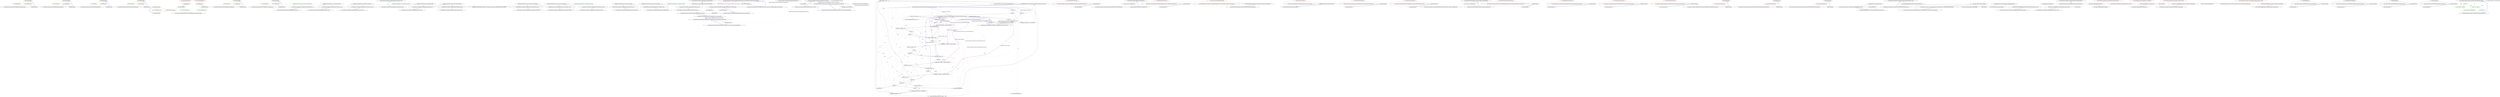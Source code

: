 digraph  {
n0 [cluster="lambda expression", label="Entry lambda expression", span="16-16"];
n1 [cluster="lambda expression", color=red, community=0, label="0: new RomanianFormatter()", span="16-16"];
n2 [cluster="lambda expression", label="Exit lambda expression", span="16-16"];
n3 [cluster="Humanizer.Localisation.Formatters.RomanianFormatter.RomanianFormatter()", label="Entry Humanizer.Localisation.Formatters.RomanianFormatter.RomanianFormatter()", span="2-2"];
n4 [cluster="lambda expression", label="Entry lambda expression", span="17-17"];
n5 [cluster="lambda expression", color=red, community=0, label="0: new RussianFormatter()", span="17-17"];
n6 [cluster="lambda expression", label="Exit lambda expression", span="17-17"];
n7 [cluster="Humanizer.Localisation.Formatters.RussianFormatter.RussianFormatter()", label="Entry Humanizer.Localisation.Formatters.RussianFormatter.RussianFormatter()", span="4-4"];
n8 [cluster="lambda expression", label="Entry lambda expression", span="18-18"];
n9 [cluster="lambda expression", color=red, community=0, label="1: new ArabicFormatter()", span="18-18"];
n10 [cluster="lambda expression", label="Exit lambda expression", span="18-18"];
n11 [cluster="Humanizer.Localisation.Formatters.ArabicFormatter.ArabicFormatter()", label="Entry Humanizer.Localisation.Formatters.ArabicFormatter.ArabicFormatter()", span="2-2"];
n12 [cluster="lambda expression", label="Entry lambda expression", span="19-19"];
n13 [cluster="lambda expression", color=red, community=0, label="1: new HebrewFormatter()", span="19-19"];
n14 [cluster="lambda expression", label="Exit lambda expression", span="19-19"];
n15 [cluster="Humanizer.Localisation.Formatters.HebrewFormatter.HebrewFormatter()", label="Entry Humanizer.Localisation.Formatters.HebrewFormatter.HebrewFormatter()", span="2-2"];
n16 [cluster="lambda expression", label="Entry lambda expression", span="20-20"];
n17 [cluster="lambda expression", color=red, community=0, label="0: new CzechSlovakPolishFormatter()", span="20-20"];
n18 [cluster="lambda expression", label="Exit lambda expression", span="20-20"];
n19 [cluster="Humanizer.Localisation.Formatters.CzechSlovakPolishFormatter.CzechSlovakPolishFormatter()", label="Entry Humanizer.Localisation.Formatters.CzechSlovakPolishFormatter.CzechSlovakPolishFormatter()", span="2-2"];
n20 [cluster="lambda expression", label="Entry lambda expression", span="21-21"];
n21 [cluster="lambda expression", color=red, community=1, label="1: new CzechSlovakPolishFormatter()", span="21-21"];
n22 [cluster="lambda expression", label="Exit lambda expression", span="21-21"];
n23 [cluster="lambda expression", label="Entry lambda expression", span="22-22"];
n24 [cluster="lambda expression", color=red, community=1, label="0: new CzechSlovakPolishFormatter()", span="22-22"];
n25 [cluster="lambda expression", label="Exit lambda expression", span="22-22"];
n26 [cluster="lambda expression", label="Entry lambda expression", span="23-23"];
n27 [cluster="lambda expression", color=red, community=0, label="1: new SerbianFormatter()", span="23-23"];
n28 [cluster="lambda expression", label="Exit lambda expression", span="23-23"];
n29 [cluster="Humanizer.Localisation.Formatters.SerbianFormatter.SerbianFormatter()", label="Entry Humanizer.Localisation.Formatters.SerbianFormatter.SerbianFormatter()", span="2-2"];
n30 [cluster="lambda expression", label="Entry lambda expression", span="24-24"];
n31 [cluster="lambda expression", color=red, community=0, label="1: new SlovenianFormatter()", span="24-24"];
n32 [cluster="lambda expression", label="Exit lambda expression", span="24-24"];
n33 [cluster="Humanizer.Localisation.Formatters.SlovenianFormatter.SlovenianFormatter()", label="Entry Humanizer.Localisation.Formatters.SlovenianFormatter.SlovenianFormatter()", span="1-1"];
d1 [cluster="lambda expression", color=green, community=0, label="0: new RomanianFormatter()", span="16-16"];
d5 [cluster="lambda expression", color=green, community=0, label="0: new RussianFormatter()", span="17-17"];
d9 [cluster="lambda expression", color=green, community=0, label="1: new ArabicFormatter()", span="18-18"];
d13 [cluster="lambda expression", color=green, community=0, label="1: new HebrewFormatter()", span="19-19"];
d17 [cluster="lambda expression", color=green, community=0, label="0: new CzechSlovakPolishFormatter()", span="20-20"];
d21 [cluster="lambda expression", color=green, community=0, label="1: new CzechSlovakPolishFormatter()", span="21-21"];
d24 [cluster="lambda expression", color=green, community=0, label="0: new CzechSlovakPolishFormatter()", span="22-22"];
d27 [cluster="lambda expression", color=green, community=0, label="1: new SerbianFormatter()", span="23-23"];
d31 [cluster="lambda expression", color=green, community=0, label="1: new SlovenianFormatter()", span="24-24"];
m0_6 [cluster="Humanizer.Tests.Localisation.sl.DateHumanizeTests.YearsFromNow(int, string)", file="DateHumanizeTests.cs", label="Entry Humanizer.Tests.Localisation.sl.DateHumanizeTests.YearsFromNow(int, string)", span="26-26"];
m0_7 [cluster="Humanizer.Tests.Localisation.sl.DateHumanizeTests.YearsFromNow(int, string)", color=green, community=0, file="DateHumanizeTests.cs", label="1: DateHumanize.Verify(expected, years, TimeUnit.Year, Tense.Future)", span="29-29"];
m0_8 [cluster="Humanizer.Tests.Localisation.sl.DateHumanizeTests.YearsFromNow(int, string)", file="DateHumanizeTests.cs", label="Exit Humanizer.Tests.Localisation.sl.DateHumanizeTests.YearsFromNow(int, string)", span="26-26"];
m0_5 [cluster="Humanizer.Tests.DateHumanize.Verify(string, int, Humanizer.Localisation.TimeUnit, Humanizer.Localisation.Tense, double?)", file="DateHumanizeTests.cs", label="Entry Humanizer.Tests.DateHumanize.Verify(string, int, Humanizer.Localisation.TimeUnit, Humanizer.Localisation.Tense, double?)", span="29-29"];
m0_9 [cluster="Humanizer.Tests.Localisation.sl.DateHumanizeTests.MonthsAgo(int, string)", file="DateHumanizeTests.cs", label="Entry Humanizer.Tests.Localisation.sl.DateHumanizeTests.MonthsAgo(int, string)", span="37-37"];
m0_10 [cluster="Humanizer.Tests.Localisation.sl.DateHumanizeTests.MonthsAgo(int, string)", color=green, community=0, file="DateHumanizeTests.cs", label="0: DateHumanize.Verify(expected, months, TimeUnit.Month, Tense.Past)", span="41-41"];
m0_11 [cluster="Humanizer.Tests.Localisation.sl.DateHumanizeTests.MonthsAgo(int, string)", file="DateHumanizeTests.cs", label="Exit Humanizer.Tests.Localisation.sl.DateHumanizeTests.MonthsAgo(int, string)", span="37-37"];
m0_21 [cluster="Humanizer.Tests.Localisation.sl.DateHumanizeTests.HoursAgo(int, string)", file="DateHumanizeTests.cs", label="Entry Humanizer.Tests.Localisation.sl.DateHumanizeTests.HoursAgo(int, string)", span="81-81"];
m0_22 [cluster="Humanizer.Tests.Localisation.sl.DateHumanizeTests.HoursAgo(int, string)", file="DateHumanizeTests.cs", label="DateHumanize.Verify(expected, hours, TimeUnit.Hour, Tense.Past)", span="83-83"];
m0_23 [cluster="Humanizer.Tests.Localisation.sl.DateHumanizeTests.HoursAgo(int, string)", file="DateHumanizeTests.cs", label="Exit Humanizer.Tests.Localisation.sl.DateHumanizeTests.HoursAgo(int, string)", span="81-81"];
m0_24 [cluster="Humanizer.Tests.Localisation.sl.DateHumanizeTests.HoursFromNow(int, string)", file="DateHumanizeTests.cs", label="Entry Humanizer.Tests.Localisation.sl.DateHumanizeTests.HoursFromNow(int, string)", span="92-92"];
m0_25 [cluster="Humanizer.Tests.Localisation.sl.DateHumanizeTests.HoursFromNow(int, string)", file="DateHumanizeTests.cs", label="DateHumanize.Verify(expected, hours, TimeUnit.Hour, Tense.Future)", span="94-94"];
m0_26 [cluster="Humanizer.Tests.Localisation.sl.DateHumanizeTests.HoursFromNow(int, string)", file="DateHumanizeTests.cs", label="Exit Humanizer.Tests.Localisation.sl.DateHumanizeTests.HoursFromNow(int, string)", span="92-92"];
m0_15 [cluster="Humanizer.Tests.Localisation.sl.DateHumanizeTests.DaysAgo(int, string)", file="DateHumanizeTests.cs", label="Entry Humanizer.Tests.Localisation.sl.DateHumanizeTests.DaysAgo(int, string)", span="58-58"];
m0_16 [cluster="Humanizer.Tests.Localisation.sl.DateHumanizeTests.DaysAgo(int, string)", file="DateHumanizeTests.cs", label="DateHumanize.Verify(expected, days, TimeUnit.Day, Tense.Past)", span="60-60"];
m0_17 [cluster="Humanizer.Tests.Localisation.sl.DateHumanizeTests.DaysAgo(int, string)", file="DateHumanizeTests.cs", label="Exit Humanizer.Tests.Localisation.sl.DateHumanizeTests.DaysAgo(int, string)", span="58-58"];
m0_27 [cluster="Humanizer.Tests.Localisation.sl.DateHumanizeTests.MinutesAgo(int, string)", file="DateHumanizeTests.cs", label="Entry Humanizer.Tests.Localisation.sl.DateHumanizeTests.MinutesAgo(int, string)", span="104-104"];
m0_28 [cluster="Humanizer.Tests.Localisation.sl.DateHumanizeTests.MinutesAgo(int, string)", file="DateHumanizeTests.cs", label="DateHumanize.Verify(expected, minutes, TimeUnit.Minute, Tense.Past)", span="106-106"];
m0_29 [cluster="Humanizer.Tests.Localisation.sl.DateHumanizeTests.MinutesAgo(int, string)", file="DateHumanizeTests.cs", label="Exit Humanizer.Tests.Localisation.sl.DateHumanizeTests.MinutesAgo(int, string)", span="104-104"];
m0_36 [cluster="Humanizer.Tests.Localisation.sl.DateHumanizeTests.SecondsFromNow(int, string)", file="DateHumanizeTests.cs", label="Entry Humanizer.Tests.Localisation.sl.DateHumanizeTests.SecondsFromNow(int, string)", span="139-139"];
m0_37 [cluster="Humanizer.Tests.Localisation.sl.DateHumanizeTests.SecondsFromNow(int, string)", file="DateHumanizeTests.cs", label="DateHumanize.Verify(expected, seconds, TimeUnit.Second, Tense.Future)", span="141-141"];
m0_38 [cluster="Humanizer.Tests.Localisation.sl.DateHumanizeTests.SecondsFromNow(int, string)", file="DateHumanizeTests.cs", label="Exit Humanizer.Tests.Localisation.sl.DateHumanizeTests.SecondsFromNow(int, string)", span="139-139"];
m0_30 [cluster="Humanizer.Tests.Localisation.sl.DateHumanizeTests.MinutesFromNow(int, string)", file="DateHumanizeTests.cs", label="Entry Humanizer.Tests.Localisation.sl.DateHumanizeTests.MinutesFromNow(int, string)", span="115-115"];
m0_31 [cluster="Humanizer.Tests.Localisation.sl.DateHumanizeTests.MinutesFromNow(int, string)", file="DateHumanizeTests.cs", label="DateHumanize.Verify(expected, minutes, TimeUnit.Minute, Tense.Future)", span="117-117"];
m0_32 [cluster="Humanizer.Tests.Localisation.sl.DateHumanizeTests.MinutesFromNow(int, string)", file="DateHumanizeTests.cs", label="Exit Humanizer.Tests.Localisation.sl.DateHumanizeTests.MinutesFromNow(int, string)", span="115-115"];
m0_0 [cluster="Humanizer.Tests.Localisation.sl.DateHumanizeTests.DateHumanizeTests()", file="DateHumanizeTests.cs", label="Entry Humanizer.Tests.Localisation.sl.DateHumanizeTests.DateHumanizeTests()", span="7-7"];
m0_1 [cluster="Humanizer.Tests.Localisation.sl.DateHumanizeTests.DateHumanizeTests()", file="DateHumanizeTests.cs", label="Exit Humanizer.Tests.Localisation.sl.DateHumanizeTests.DateHumanizeTests()", span="7-7"];
m0_12 [cluster="Humanizer.Tests.Localisation.sl.DateHumanizeTests.MonthsFromNow(int, string)", file="DateHumanizeTests.cs", label="Entry Humanizer.Tests.Localisation.sl.DateHumanizeTests.MonthsFromNow(int, string)", span="47-47"];
m0_13 [cluster="Humanizer.Tests.Localisation.sl.DateHumanizeTests.MonthsFromNow(int, string)", color=green, community=0, file="DateHumanizeTests.cs", label="1: DateHumanize.Verify(expected, months, TimeUnit.Month, Tense.Future)", span="52-52"];
m0_14 [cluster="Humanizer.Tests.Localisation.sl.DateHumanizeTests.MonthsFromNow(int, string)", file="DateHumanizeTests.cs", label="Exit Humanizer.Tests.Localisation.sl.DateHumanizeTests.MonthsFromNow(int, string)", span="47-47"];
m0_18 [cluster="Humanizer.Tests.Localisation.sl.DateHumanizeTests.DaysFromNow(int, string)", file="DateHumanizeTests.cs", label="Entry Humanizer.Tests.Localisation.sl.DateHumanizeTests.DaysFromNow(int, string)", span="69-69"];
m0_19 [cluster="Humanizer.Tests.Localisation.sl.DateHumanizeTests.DaysFromNow(int, string)", file="DateHumanizeTests.cs", label="DateHumanize.Verify(expected, days, TimeUnit.Day, Tense.Future)", span="71-71"];
m0_20 [cluster="Humanizer.Tests.Localisation.sl.DateHumanizeTests.DaysFromNow(int, string)", file="DateHumanizeTests.cs", label="Exit Humanizer.Tests.Localisation.sl.DateHumanizeTests.DaysFromNow(int, string)", span="69-69"];
m0_33 [cluster="Humanizer.Tests.Localisation.sl.DateHumanizeTests.SecondsAgo(int, string)", file="DateHumanizeTests.cs", label="Entry Humanizer.Tests.Localisation.sl.DateHumanizeTests.SecondsAgo(int, string)", span="127-127"];
m0_34 [cluster="Humanizer.Tests.Localisation.sl.DateHumanizeTests.SecondsAgo(int, string)", file="DateHumanizeTests.cs", label="DateHumanize.Verify(expected, seconds, TimeUnit.Second, Tense.Past)", span="129-129"];
m0_35 [cluster="Humanizer.Tests.Localisation.sl.DateHumanizeTests.SecondsAgo(int, string)", file="DateHumanizeTests.cs", label="Exit Humanizer.Tests.Localisation.sl.DateHumanizeTests.SecondsAgo(int, string)", span="127-127"];
m0_2 [cluster="Humanizer.Tests.Localisation.sl.DateHumanizeTests.YearsAgo(int, string)", file="DateHumanizeTests.cs", label="Entry Humanizer.Tests.Localisation.sl.DateHumanizeTests.YearsAgo(int, string)", span="16-16"];
m0_3 [cluster="Humanizer.Tests.Localisation.sl.DateHumanizeTests.YearsAgo(int, string)", color=green, community=0, file="DateHumanizeTests.cs", label="0: DateHumanize.Verify(expected, years, TimeUnit.Year, Tense.Past)", span="18-18"];
m0_4 [cluster="Humanizer.Tests.Localisation.sl.DateHumanizeTests.YearsAgo(int, string)", file="DateHumanizeTests.cs", label="Exit Humanizer.Tests.Localisation.sl.DateHumanizeTests.YearsAgo(int, string)", span="16-16"];
m1_7 [cluster="Humanizer.Localisation.NumberToWords.DefaultNumberToWordsConverter.ConvertToOrdinal(int, Humanizer.GrammaticalGender)", file="DefaultNumberToWordsConverter.cs", label="Entry Humanizer.Localisation.NumberToWords.DefaultNumberToWordsConverter.ConvertToOrdinal(int, Humanizer.GrammaticalGender)", span="35-35"];
m1_8 [cluster="Humanizer.Localisation.NumberToWords.DefaultNumberToWordsConverter.ConvertToOrdinal(int, Humanizer.GrammaticalGender)", file="DefaultNumberToWordsConverter.cs", label="return ConvertToOrdinal(number);", span="37-37"];
m1_9 [cluster="Humanizer.Localisation.NumberToWords.DefaultNumberToWordsConverter.ConvertToOrdinal(int, Humanizer.GrammaticalGender)", file="DefaultNumberToWordsConverter.cs", label="Exit Humanizer.Localisation.NumberToWords.DefaultNumberToWordsConverter.ConvertToOrdinal(int, Humanizer.GrammaticalGender)", span="35-35"];
m1_6 [cluster="int.ToString()", file="DefaultNumberToWordsConverter.cs", label="Entry int.ToString()", span="0-0"];
m1_3 [cluster="Humanizer.Localisation.NumberToWords.DefaultNumberToWordsConverter.Convert(int)", file="DefaultNumberToWordsConverter.cs", label="Entry Humanizer.Localisation.NumberToWords.DefaultNumberToWordsConverter.Convert(int)", span="22-22"];
m1_4 [cluster="Humanizer.Localisation.NumberToWords.DefaultNumberToWordsConverter.Convert(int)", file="DefaultNumberToWordsConverter.cs", label="return number.ToString();", span="24-24"];
m1_5 [cluster="Humanizer.Localisation.NumberToWords.DefaultNumberToWordsConverter.Convert(int)", file="DefaultNumberToWordsConverter.cs", label="Exit Humanizer.Localisation.NumberToWords.DefaultNumberToWordsConverter.Convert(int)", span="22-22"];
m1_0 [cluster="Humanizer.Localisation.NumberToWords.DefaultNumberToWordsConverter.Convert(int, Humanizer.GrammaticalGender)", file="DefaultNumberToWordsConverter.cs", label="Entry Humanizer.Localisation.NumberToWords.DefaultNumberToWordsConverter.Convert(int, Humanizer.GrammaticalGender)", span="12-12"];
m1_1 [cluster="Humanizer.Localisation.NumberToWords.DefaultNumberToWordsConverter.Convert(int, Humanizer.GrammaticalGender)", file="DefaultNumberToWordsConverter.cs", label="return Convert(number);", span="14-14"];
m1_2 [cluster="Humanizer.Localisation.NumberToWords.DefaultNumberToWordsConverter.Convert(int, Humanizer.GrammaticalGender)", file="DefaultNumberToWordsConverter.cs", label="Exit Humanizer.Localisation.NumberToWords.DefaultNumberToWordsConverter.Convert(int, Humanizer.GrammaticalGender)", span="12-12"];
m1_10 [cluster="Humanizer.Localisation.NumberToWords.DefaultNumberToWordsConverter.ConvertToOrdinal(int)", file="DefaultNumberToWordsConverter.cs", label="Entry Humanizer.Localisation.NumberToWords.DefaultNumberToWordsConverter.ConvertToOrdinal(int)", span="45-45"];
m1_11 [cluster="Humanizer.Localisation.NumberToWords.DefaultNumberToWordsConverter.ConvertToOrdinal(int)", file="DefaultNumberToWordsConverter.cs", label="return number.ToString();", span="47-47"];
m1_12 [cluster="Humanizer.Localisation.NumberToWords.DefaultNumberToWordsConverter.ConvertToOrdinal(int)", file="DefaultNumberToWordsConverter.cs", label="Exit Humanizer.Localisation.NumberToWords.DefaultNumberToWordsConverter.ConvertToOrdinal(int)", span="45-45"];
m1_13 [file="DefaultNumberToWordsConverter.cs", label="Humanizer.Localisation.NumberToWords.DefaultNumberToWordsConverter", span=""];
m2_3 [cluster="Humanizer.Localisation.Ordinalizers.DefaultOrdinalizer.Convert(int, string)", file="DefaultOrdinalizer.cs", label="Entry Humanizer.Localisation.Ordinalizers.DefaultOrdinalizer.Convert(int, string)", span="9-9"];
m2_4 [cluster="Humanizer.Localisation.Ordinalizers.DefaultOrdinalizer.Convert(int, string)", file="DefaultOrdinalizer.cs", label="return numberString;", span="11-11"];
m2_5 [cluster="Humanizer.Localisation.Ordinalizers.DefaultOrdinalizer.Convert(int, string)", file="DefaultOrdinalizer.cs", label="Exit Humanizer.Localisation.Ordinalizers.DefaultOrdinalizer.Convert(int, string)", span="9-9"];
m2_0 [cluster="Humanizer.Localisation.Ordinalizers.DefaultOrdinalizer.Convert(int, string, Humanizer.GrammaticalGender)", file="DefaultOrdinalizer.cs", label="Entry Humanizer.Localisation.Ordinalizers.DefaultOrdinalizer.Convert(int, string, Humanizer.GrammaticalGender)", span="4-4"];
m2_1 [cluster="Humanizer.Localisation.Ordinalizers.DefaultOrdinalizer.Convert(int, string, Humanizer.GrammaticalGender)", file="DefaultOrdinalizer.cs", label="return Convert(number, numberString);", span="6-6"];
m2_2 [cluster="Humanizer.Localisation.Ordinalizers.DefaultOrdinalizer.Convert(int, string, Humanizer.GrammaticalGender)", file="DefaultOrdinalizer.cs", label="Exit Humanizer.Localisation.Ordinalizers.DefaultOrdinalizer.Convert(int, string, Humanizer.GrammaticalGender)", span="4-4"];
m2_6 [file="DefaultOrdinalizer.cs", label="Humanizer.Localisation.Ordinalizers.DefaultOrdinalizer", span=""];
m4_41 [cluster="string.Join(string, System.Collections.Generic.IEnumerable<string>)", file="GermanNumberToWordsConverter.cs", label="Entry string.Join(string, System.Collections.Generic.IEnumerable<string>)", span="0-0"];
m4_38 [cluster="System.Collections.Generic.List<T>.List()", file="GermanNumberToWordsConverter.cs", label="Entry System.Collections.Generic.List<T>.List()", span="0-0"];
m4_39 [cluster="Humanizer.Localisation.NumberToWords.GermanNumberToWordsConverter.Part(string, string, int)", file="GermanNumberToWordsConverter.cs", label="Entry Humanizer.Localisation.NumberToWords.GermanNumberToWordsConverter.Part(string, string, int)", span="73-73"];
m4_42 [cluster="Humanizer.Localisation.NumberToWords.GermanNumberToWordsConverter.Part(string, string, int)", file="GermanNumberToWordsConverter.cs", label="number == 1", span="75-75"];
m4_43 [cluster="Humanizer.Localisation.NumberToWords.GermanNumberToWordsConverter.Part(string, string, int)", file="GermanNumberToWordsConverter.cs", label="return singular;", span="76-76"];
m4_44 [cluster="Humanizer.Localisation.NumberToWords.GermanNumberToWordsConverter.Part(string, string, int)", file="GermanNumberToWordsConverter.cs", label="return string.Format(pluralFormat, Convert(number));", span="77-77"];
m4_45 [cluster="Humanizer.Localisation.NumberToWords.GermanNumberToWordsConverter.Part(string, string, int)", file="GermanNumberToWordsConverter.cs", label="Exit Humanizer.Localisation.NumberToWords.GermanNumberToWordsConverter.Part(string, string, int)", span="73-73"];
m4_40 [cluster="System.Collections.Generic.List<T>.Add(T)", file="GermanNumberToWordsConverter.cs", label="Entry System.Collections.Generic.List<T>.Add(T)", span="0-0"];
m4_0 [cluster="Humanizer.Localisation.NumberToWords.GermanNumberToWordsConverter.Convert(int)", file="GermanNumberToWordsConverter.cs", label="Entry Humanizer.Localisation.NumberToWords.GermanNumberToWordsConverter.Convert(int)", span="9-9"];
m4_1 [cluster="Humanizer.Localisation.NumberToWords.GermanNumberToWordsConverter.Convert(int)", file="GermanNumberToWordsConverter.cs", label="number == 0", span="11-11"];
m4_3 [cluster="Humanizer.Localisation.NumberToWords.GermanNumberToWordsConverter.Convert(int)", file="GermanNumberToWordsConverter.cs", label="number < 0", span="14-14"];
m4_4 [cluster="Humanizer.Localisation.NumberToWords.GermanNumberToWordsConverter.Convert(int)", file="GermanNumberToWordsConverter.cs", label="return string.Format(''minus {0}'', Convert(-number));", span="15-15"];
m4_6 [cluster="Humanizer.Localisation.NumberToWords.GermanNumberToWordsConverter.Convert(int)", file="GermanNumberToWordsConverter.cs", label="var billions = number / 1000000000", span="19-19"];
m4_9 [cluster="Humanizer.Localisation.NumberToWords.GermanNumberToWordsConverter.Convert(int)", file="GermanNumberToWordsConverter.cs", label="number %= 1000000000", span="23-23"];
m4_12 [cluster="Humanizer.Localisation.NumberToWords.GermanNumberToWordsConverter.Convert(int)", file="GermanNumberToWordsConverter.cs", label="var millions = number / 1000000", span="28-28"];
m4_15 [cluster="Humanizer.Localisation.NumberToWords.GermanNumberToWordsConverter.Convert(int)", file="GermanNumberToWordsConverter.cs", label="number %= 1000000", span="32-32"];
m4_18 [cluster="Humanizer.Localisation.NumberToWords.GermanNumberToWordsConverter.Convert(int)", file="GermanNumberToWordsConverter.cs", label="var thousands = number / 1000", span="37-37"];
m4_21 [cluster="Humanizer.Localisation.NumberToWords.GermanNumberToWordsConverter.Convert(int)", file="GermanNumberToWordsConverter.cs", label="number %= 1000", span="41-41"];
m4_22 [cluster="Humanizer.Localisation.NumberToWords.GermanNumberToWordsConverter.Convert(int)", file="GermanNumberToWordsConverter.cs", label="var hundreds = number / 100", span="44-44"];
m4_25 [cluster="Humanizer.Localisation.NumberToWords.GermanNumberToWordsConverter.Convert(int)", file="GermanNumberToWordsConverter.cs", label="number %= 100", span="48-48"];
m4_26 [cluster="Humanizer.Localisation.NumberToWords.GermanNumberToWordsConverter.Convert(int)", file="GermanNumberToWordsConverter.cs", label="number > 0", span="51-51"];
m4_27 [cluster="Humanizer.Localisation.NumberToWords.GermanNumberToWordsConverter.Convert(int)", file="GermanNumberToWordsConverter.cs", label="number < 20", span="53-53"];
m4_28 [cluster="Humanizer.Localisation.NumberToWords.GermanNumberToWordsConverter.Convert(int)", file="GermanNumberToWordsConverter.cs", label="number > 1", span="55-55"];
m4_29 [cluster="Humanizer.Localisation.NumberToWords.GermanNumberToWordsConverter.Convert(int)", file="GermanNumberToWordsConverter.cs", label="parts.Add(UnitsMap[number])", span="56-56"];
m4_31 [cluster="Humanizer.Localisation.NumberToWords.GermanNumberToWordsConverter.Convert(int)", file="GermanNumberToWordsConverter.cs", label="var units = number % 10", span="62-62"];
m4_34 [cluster="Humanizer.Localisation.NumberToWords.GermanNumberToWordsConverter.Convert(int)", file="GermanNumberToWordsConverter.cs", label="parts.Add(TensMap[number / 10])", span="66-66"];
m4_2 [cluster="Humanizer.Localisation.NumberToWords.GermanNumberToWordsConverter.Convert(int)", file="GermanNumberToWordsConverter.cs", label="return ''null'';", span="12-12"];
m4_5 [cluster="Humanizer.Localisation.NumberToWords.GermanNumberToWordsConverter.Convert(int)", file="GermanNumberToWordsConverter.cs", label="var parts = new List<string>()", span="17-17"];
m4_8 [cluster="Humanizer.Localisation.NumberToWords.GermanNumberToWordsConverter.Convert(int)", file="GermanNumberToWordsConverter.cs", label="parts.Add(Part(''{0} Milliarden'', ''eine Milliarde'', billions))", span="22-22"];
m4_11 [cluster="Humanizer.Localisation.NumberToWords.GermanNumberToWordsConverter.Convert(int)", file="GermanNumberToWordsConverter.cs", label="parts.Add('' '')", span="25-25"];
m4_14 [cluster="Humanizer.Localisation.NumberToWords.GermanNumberToWordsConverter.Convert(int)", file="GermanNumberToWordsConverter.cs", label="parts.Add(Part(''{0} Millionen'', ''eine Million'', millions))", span="31-31"];
m4_17 [cluster="Humanizer.Localisation.NumberToWords.GermanNumberToWordsConverter.Convert(int)", file="GermanNumberToWordsConverter.cs", label="parts.Add('' '')", span="34-34"];
m4_20 [cluster="Humanizer.Localisation.NumberToWords.GermanNumberToWordsConverter.Convert(int)", file="GermanNumberToWordsConverter.cs", label="parts.Add(Part(''{0}tausend'', ''eintausend'', thousands))", span="40-40"];
m4_24 [cluster="Humanizer.Localisation.NumberToWords.GermanNumberToWordsConverter.Convert(int)", file="GermanNumberToWordsConverter.cs", label="parts.Add(Part(''{0}hundert'', ''einhundert'', hundreds))", span="47-47"];
m4_30 [cluster="Humanizer.Localisation.NumberToWords.GermanNumberToWordsConverter.Convert(int)", file="GermanNumberToWordsConverter.cs", label="parts.Add(''eins'')", span="58-58"];
m4_33 [cluster="Humanizer.Localisation.NumberToWords.GermanNumberToWordsConverter.Convert(int)", file="GermanNumberToWordsConverter.cs", label="parts.Add(string.Format(''{0}und'', UnitsMap[units]))", span="64-64"];
m4_35 [cluster="Humanizer.Localisation.NumberToWords.GermanNumberToWordsConverter.Convert(int)", file="GermanNumberToWordsConverter.cs", label="return string.Join('''', parts);", span="70-70"];
m4_7 [cluster="Humanizer.Localisation.NumberToWords.GermanNumberToWordsConverter.Convert(int)", file="GermanNumberToWordsConverter.cs", label="billions > 0", span="20-20"];
m4_10 [cluster="Humanizer.Localisation.NumberToWords.GermanNumberToWordsConverter.Convert(int)", file="GermanNumberToWordsConverter.cs", label="number > 0", span="24-24"];
m4_13 [cluster="Humanizer.Localisation.NumberToWords.GermanNumberToWordsConverter.Convert(int)", file="GermanNumberToWordsConverter.cs", label="millions > 0", span="29-29"];
m4_16 [cluster="Humanizer.Localisation.NumberToWords.GermanNumberToWordsConverter.Convert(int)", file="GermanNumberToWordsConverter.cs", label="number > 0", span="33-33"];
m4_19 [cluster="Humanizer.Localisation.NumberToWords.GermanNumberToWordsConverter.Convert(int)", file="GermanNumberToWordsConverter.cs", label="thousands > 0", span="38-38"];
m4_23 [cluster="Humanizer.Localisation.NumberToWords.GermanNumberToWordsConverter.Convert(int)", file="GermanNumberToWordsConverter.cs", label="hundreds > 0", span="45-45"];
m4_32 [cluster="Humanizer.Localisation.NumberToWords.GermanNumberToWordsConverter.Convert(int)", file="GermanNumberToWordsConverter.cs", label="units > 0", span="63-63"];
m4_36 [cluster="Humanizer.Localisation.NumberToWords.GermanNumberToWordsConverter.Convert(int)", file="GermanNumberToWordsConverter.cs", label="Exit Humanizer.Localisation.NumberToWords.GermanNumberToWordsConverter.Convert(int)", span="9-9"];
m4_37 [cluster="string.Format(string, object)", file="GermanNumberToWordsConverter.cs", label="Entry string.Format(string, object)", span="0-0"];
m4_46 [file="GermanNumberToWordsConverter.cs", label="Humanizer.Localisation.NumberToWords.GermanNumberToWordsConverter", span=""];
m9_7 [cluster="Humanizer.Localisation.NumberToWords.ArabicNumberToWordsConverter.ArabicNumberToWordsConverter()", file="NumberToWordsExtension.cs", label="Entry Humanizer.Localisation.NumberToWords.ArabicNumberToWordsConverter.ArabicNumberToWordsConverter()", span="6-6"];
m9_52 [cluster="Humanizer.NumberToWordsExtension.ToOrdinalWords(int)", file="NumberToWordsExtension.cs", label="Entry Humanizer.NumberToWordsExtension.ToOrdinalWords(int)", span="67-67"];
m9_53 [cluster="Humanizer.NumberToWordsExtension.ToOrdinalWords(int)", color=red, community=0, file="NumberToWordsExtension.cs", label="0: return Converter.ConvertToOrdinal(number);", span="69-69"];
m9_54 [cluster="Humanizer.NumberToWordsExtension.ToOrdinalWords(int)", file="NumberToWordsExtension.cs", label="Exit Humanizer.NumberToWordsExtension.ToOrdinalWords(int)", span="67-67"];
m9_15 [cluster="Humanizer.Localisation.NumberToWords.SpanishNumberToWordsConverter.SpanishNumberToWordsConverter()", file="NumberToWordsExtension.cs", label="Entry Humanizer.Localisation.NumberToWords.SpanishNumberToWordsConverter.SpanishNumberToWordsConverter()", span="5-5"];
m9_59 [cluster="Humanizer.Localisation.NumberToWords.DefaultNumberToWordsConverter.ConvertToOrdinal(int, Humanizer.GrammaticalGender)", file="NumberToWordsExtension.cs", label="Entry Humanizer.Localisation.NumberToWords.DefaultNumberToWordsConverter.ConvertToOrdinal(int, Humanizer.GrammaticalGender)", span="35-35"];
m9_47 [cluster="Humanizer.Localisation.NumberToWords.DefaultNumberToWordsConverter.Convert(int)", file="NumberToWordsExtension.cs", label="Entry Humanizer.Localisation.NumberToWords.DefaultNumberToWordsConverter.Convert(int)", span="22-22"];
m9_19 [cluster="Humanizer.Localisation.NumberToWords.PolishNumberToWordsConverter.PolishNumberToWordsConverter()", file="NumberToWordsExtension.cs", label="Entry Humanizer.Localisation.NumberToWords.PolishNumberToWordsConverter.PolishNumberToWordsConverter()", span="4-4"];
m9_44 [cluster="Humanizer.NumberToWordsExtension.ToWords(int)", file="NumberToWordsExtension.cs", label="Entry Humanizer.NumberToWordsExtension.ToWords(int)", span="33-33"];
m9_45 [cluster="Humanizer.NumberToWordsExtension.ToWords(int)", color=red, community=0, file="NumberToWordsExtension.cs", label="1: return Converter.Convert(number);", span="35-35"];
m9_46 [cluster="Humanizer.NumberToWordsExtension.ToWords(int)", file="NumberToWordsExtension.cs", label="Exit Humanizer.NumberToWordsExtension.ToWords(int)", span="33-33"];
m9_35 [cluster="Humanizer.Localisation.NumberToWords.DutchNumberToWordsConverter.DutchNumberToWordsConverter()", file="NumberToWordsExtension.cs", label="Entry Humanizer.Localisation.NumberToWords.DutchNumberToWordsConverter.DutchNumberToWordsConverter()", span="11-11"];
m9_48 [cluster="Humanizer.NumberToWordsExtension.ToWords(int, Humanizer.GrammaticalGender)", file="NumberToWordsExtension.cs", label="Entry Humanizer.NumberToWordsExtension.ToWords(int, Humanizer.GrammaticalGender)", span="57-57"];
m9_49 [cluster="Humanizer.NumberToWordsExtension.ToWords(int, Humanizer.GrammaticalGender)", color=red, community=0, file="NumberToWordsExtension.cs", label="1: return Converter.Convert(number, gender);", span="59-59"];
m9_50 [cluster="Humanizer.NumberToWordsExtension.ToWords(int, Humanizer.GrammaticalGender)", file="NumberToWordsExtension.cs", label="Exit Humanizer.NumberToWordsExtension.ToWords(int, Humanizer.GrammaticalGender)", span="57-57"];
m9_23 [cluster="Humanizer.Localisation.NumberToWords.BrazilianPortugueseNumberToWordsConverter.BrazilianPortugueseNumberToWordsConverter()", file="NumberToWordsExtension.cs", label="Entry Humanizer.Localisation.NumberToWords.BrazilianPortugueseNumberToWordsConverter.BrazilianPortugueseNumberToWordsConverter()", span="5-5"];
m9_3 [cluster="Humanizer.Localisation.NumberToWords.EnglishNumberToWordsConverter.EnglishNumberToWordsConverter()", file="NumberToWordsExtension.cs", label="Entry Humanizer.Localisation.NumberToWords.EnglishNumberToWordsConverter.EnglishNumberToWordsConverter()", span="5-5"];
m9_31 [cluster="Humanizer.Localisation.NumberToWords.FrenchNumberToWordsConverter.FrenchNumberToWordsConverter()", file="NumberToWordsExtension.cs", label="Entry Humanizer.Localisation.NumberToWords.FrenchNumberToWordsConverter.FrenchNumberToWordsConverter()", span="5-5"];
m9_11 [cluster="Humanizer.Localisation.NumberToWords.FarsiNumberToWordsConverter.FarsiNumberToWordsConverter()", file="NumberToWordsExtension.cs", label="Entry Humanizer.Localisation.NumberToWords.FarsiNumberToWordsConverter.FarsiNumberToWordsConverter()", span="5-5"];
m9_56 [cluster="Humanizer.NumberToWordsExtension.ToOrdinalWords(int, Humanizer.GrammaticalGender)", file="NumberToWordsExtension.cs", label="Entry Humanizer.NumberToWordsExtension.ToOrdinalWords(int, Humanizer.GrammaticalGender)", span="80-80"];
m9_57 [cluster="Humanizer.NumberToWordsExtension.ToOrdinalWords(int, Humanizer.GrammaticalGender)", color=red, community=0, file="NumberToWordsExtension.cs", label="0: return Converter.ConvertToOrdinal(number, gender);", span="82-82"];
m9_58 [cluster="Humanizer.NumberToWordsExtension.ToOrdinalWords(int, Humanizer.GrammaticalGender)", file="NumberToWordsExtension.cs", label="Exit Humanizer.NumberToWordsExtension.ToOrdinalWords(int, Humanizer.GrammaticalGender)", span="80-80"];
m9_51 [cluster="Humanizer.Localisation.NumberToWords.DefaultNumberToWordsConverter.Convert(int, Humanizer.GrammaticalGender)", file="NumberToWordsExtension.cs", label="Entry Humanizer.Localisation.NumberToWords.DefaultNumberToWordsConverter.Convert(int, Humanizer.GrammaticalGender)", span="12-12"];
m9_40 [cluster="lambda expression", file="NumberToWordsExtension.cs", label="Entry lambda expression", span="25-25"];
m9_0 [cluster="lambda expression", file="NumberToWordsExtension.cs", label="Entry lambda expression", span="15-15"];
m9_1 [cluster="lambda expression", color=red, community=0, file="NumberToWordsExtension.cs", label="1: new EnglishNumberToWordsConverter()", span="15-15"];
m9_2 [cluster="lambda expression", file="NumberToWordsExtension.cs", label="Exit lambda expression", span="15-15"];
m9_4 [cluster="lambda expression", file="NumberToWordsExtension.cs", label="Entry lambda expression", span="16-16"];
m9_5 [cluster="lambda expression", color=red, community=0, file="NumberToWordsExtension.cs", label="0: new ArabicNumberToWordsConverter()", span="16-16"];
m9_6 [cluster="lambda expression", file="NumberToWordsExtension.cs", label="Exit lambda expression", span="16-16"];
m9_8 [cluster="lambda expression", file="NumberToWordsExtension.cs", label="Entry lambda expression", span="17-17"];
m9_9 [cluster="lambda expression", color=red, community=0, file="NumberToWordsExtension.cs", label="0: new FarsiNumberToWordsConverter()", span="17-17"];
m9_10 [cluster="lambda expression", file="NumberToWordsExtension.cs", label="Exit lambda expression", span="17-17"];
m9_12 [cluster="lambda expression", file="NumberToWordsExtension.cs", label="Entry lambda expression", span="18-18"];
m9_13 [cluster="lambda expression", color=red, community=0, file="NumberToWordsExtension.cs", label="1: new SpanishNumberToWordsConverter()", span="18-18"];
m9_14 [cluster="lambda expression", file="NumberToWordsExtension.cs", label="Exit lambda expression", span="18-18"];
m9_16 [cluster="lambda expression", file="NumberToWordsExtension.cs", label="Entry lambda expression", span="19-19"];
m9_17 [cluster="lambda expression", color=red, community=0, file="NumberToWordsExtension.cs", label="1: new PolishNumberToWordsConverter()", span="19-19"];
m9_18 [cluster="lambda expression", file="NumberToWordsExtension.cs", label="Exit lambda expression", span="19-19"];
m9_20 [cluster="lambda expression", file="NumberToWordsExtension.cs", label="Entry lambda expression", span="20-20"];
m9_21 [cluster="lambda expression", color=red, community=0, file="NumberToWordsExtension.cs", label="0: new BrazilianPortugueseNumberToWordsConverter()", span="20-20"];
m9_22 [cluster="lambda expression", file="NumberToWordsExtension.cs", label="Exit lambda expression", span="20-20"];
m9_24 [cluster="lambda expression", file="NumberToWordsExtension.cs", label="Entry lambda expression", span="21-21"];
m9_25 [cluster="lambda expression", color=red, community=0, file="NumberToWordsExtension.cs", label="1: new RussianNumberToWordsConverter()", span="21-21"];
m9_26 [cluster="lambda expression", file="NumberToWordsExtension.cs", label="Exit lambda expression", span="21-21"];
m9_28 [cluster="lambda expression", file="NumberToWordsExtension.cs", label="Entry lambda expression", span="22-22"];
m9_29 [cluster="lambda expression", color=red, community=0, file="NumberToWordsExtension.cs", label="0: new FrenchNumberToWordsConverter()", span="22-22"];
m9_30 [cluster="lambda expression", file="NumberToWordsExtension.cs", label="Exit lambda expression", span="22-22"];
m9_32 [cluster="lambda expression", file="NumberToWordsExtension.cs", label="Entry lambda expression", span="23-23"];
m9_33 [cluster="lambda expression", color=red, community=0, file="NumberToWordsExtension.cs", label="1: new DutchNumberToWordsConverter()", span="23-23"];
m9_34 [cluster="lambda expression", file="NumberToWordsExtension.cs", label="Exit lambda expression", span="23-23"];
m9_36 [cluster="lambda expression", file="NumberToWordsExtension.cs", label="Entry lambda expression", span="24-24"];
m9_37 [cluster="lambda expression", color=red, community=0, file="NumberToWordsExtension.cs", label="1: new HebrewNumberToWordsConverter()", span="24-24"];
m9_38 [cluster="lambda expression", file="NumberToWordsExtension.cs", label="Exit lambda expression", span="24-24"];
m9_41 [cluster="lambda expression", color=red, community=0, file="NumberToWordsExtension.cs", label="1: new GermanNumberToWordsConverter()", span="25-25"];
m9_42 [cluster="lambda expression", file="NumberToWordsExtension.cs", label="Exit lambda expression", span="25-25"];
m9_39 [cluster="Humanizer.Localisation.NumberToWords.HebrewNumberToWordsConverter.HebrewNumberToWordsConverter()", file="NumberToWordsExtension.cs", label="Entry Humanizer.Localisation.NumberToWords.HebrewNumberToWordsConverter.HebrewNumberToWordsConverter()", span="5-5"];
m9_27 [cluster="Humanizer.Localisation.NumberToWords.RussianNumberToWordsConverter.RussianNumberToWordsConverter()", file="NumberToWordsExtension.cs", label="Entry Humanizer.Localisation.NumberToWords.RussianNumberToWordsConverter.RussianNumberToWordsConverter()", span="6-6"];
m9_55 [cluster="Humanizer.Localisation.NumberToWords.DefaultNumberToWordsConverter.ConvertToOrdinal(int)", file="NumberToWordsExtension.cs", label="Entry Humanizer.Localisation.NumberToWords.DefaultNumberToWordsConverter.ConvertToOrdinal(int)", span="45-45"];
m9_43 [cluster="Humanizer.Localisation.NumberToWords.GermanNumberToWordsConverter.GermanNumberToWordsConverter()", file="NumberToWordsExtension.cs", label="Entry Humanizer.Localisation.NumberToWords.GermanNumberToWordsConverter.GermanNumberToWordsConverter()", span="4-4"];
m10_19 [cluster="Humanizer.Tests.Localisation.ruRU.NumberToWordsTests.ToOrdinalWordsNeuter(int, string)", file="NumberToWordsTests.cs", label="Entry Humanizer.Tests.Localisation.ruRU.NumberToWordsTests.ToOrdinalWordsNeuter(int, string)", span="226-226"];
m10_20 [cluster="Humanizer.Tests.Localisation.ruRU.NumberToWordsTests.ToOrdinalWordsNeuter(int, string)", file="NumberToWordsTests.cs", label="Assert.Equal(expected, number.ToOrdinalWords(GrammaticalGender.Neuter))", span="228-228"];
m10_21 [cluster="Humanizer.Tests.Localisation.ruRU.NumberToWordsTests.ToOrdinalWordsNeuter(int, string)", file="NumberToWordsTests.cs", label="Exit Humanizer.Tests.Localisation.ruRU.NumberToWordsTests.ToOrdinalWordsNeuter(int, string)", span="226-226"];
m10_11 [cluster="Humanizer.Tests.Localisation.ruRU.NumberToWordsTests.ToOrdinalWords(int, string)", file="NumberToWordsTests.cs", label="Entry Humanizer.Tests.Localisation.ruRU.NumberToWordsTests.ToOrdinalWords(int, string)", span="145-145"];
m10_12 [cluster="Humanizer.Tests.Localisation.ruRU.NumberToWordsTests.ToOrdinalWords(int, string)", file="NumberToWordsTests.cs", label="Assert.Equal(expected, number.ToOrdinalWords())", span="147-147"];
m10_13 [cluster="Humanizer.Tests.Localisation.ruRU.NumberToWordsTests.ToOrdinalWords(int, string)", file="NumberToWordsTests.cs", label="Exit Humanizer.Tests.Localisation.ruRU.NumberToWordsTests.ToOrdinalWords(int, string)", span="145-145"];
m10_7 [cluster="Humanizer.Tests.Localisation.ruRU.NumberToWordsTests.ToWordsWithGender(int, string, Humanizer.GrammaticalGender)", file="NumberToWordsTests.cs", label="Entry Humanizer.Tests.Localisation.ruRU.NumberToWordsTests.ToWordsWithGender(int, string, Humanizer.GrammaticalGender)", span="72-72"];
m10_8 [cluster="Humanizer.Tests.Localisation.ruRU.NumberToWordsTests.ToWordsWithGender(int, string, Humanizer.GrammaticalGender)", file="NumberToWordsTests.cs", label="Assert.Equal(expected, number.ToWords(gender))", span="74-74"];
m10_9 [cluster="Humanizer.Tests.Localisation.ruRU.NumberToWordsTests.ToWordsWithGender(int, string, Humanizer.GrammaticalGender)", file="NumberToWordsTests.cs", label="Exit Humanizer.Tests.Localisation.ruRU.NumberToWordsTests.ToWordsWithGender(int, string, Humanizer.GrammaticalGender)", span="72-72"];
m10_10 [cluster="int.ToWords(Humanizer.GrammaticalGender)", file="NumberToWordsTests.cs", label="Entry int.ToWords(Humanizer.GrammaticalGender)", span="57-57"];
m10_0 [cluster="Humanizer.Tests.Localisation.ruRU.NumberToWordsTests.NumberToWordsTests()", file="NumberToWordsTests.cs", label="Entry Humanizer.Tests.Localisation.ruRU.NumberToWordsTests.NumberToWordsTests()", span="7-7"];
m10_1 [cluster="Humanizer.Tests.Localisation.ruRU.NumberToWordsTests.NumberToWordsTests()", file="NumberToWordsTests.cs", label="Exit Humanizer.Tests.Localisation.ruRU.NumberToWordsTests.NumberToWordsTests()", span="7-7"];
m10_6 [cluster="Unk.Equal", file="NumberToWordsTests.cs", label="Entry Unk.Equal", span=""];
m10_5 [cluster="int.ToWords()", file="NumberToWordsTests.cs", label="Entry int.ToWords()", span="33-33"];
m10_15 [cluster="Humanizer.Tests.Localisation.ruRU.NumberToWordsTests.ToOrdinalWordsFeminine(int, string)", file="NumberToWordsTests.cs", label="Entry Humanizer.Tests.Localisation.ruRU.NumberToWordsTests.ToOrdinalWordsFeminine(int, string)", span="210-210"];
m10_16 [cluster="Humanizer.Tests.Localisation.ruRU.NumberToWordsTests.ToOrdinalWordsFeminine(int, string)", file="NumberToWordsTests.cs", label="Assert.Equal(expected, number.ToOrdinalWords(GrammaticalGender.Feminine))", span="212-212"];
m10_17 [cluster="Humanizer.Tests.Localisation.ruRU.NumberToWordsTests.ToOrdinalWordsFeminine(int, string)", file="NumberToWordsTests.cs", label="Exit Humanizer.Tests.Localisation.ruRU.NumberToWordsTests.ToOrdinalWordsFeminine(int, string)", span="210-210"];
m10_2 [cluster="Humanizer.Tests.Localisation.ruRU.NumberToWordsTests.ToWords(int, string)", file="NumberToWordsTests.cs", label="Entry Humanizer.Tests.Localisation.ruRU.NumberToWordsTests.ToWords(int, string)", span="63-63"];
m10_3 [cluster="Humanizer.Tests.Localisation.ruRU.NumberToWordsTests.ToWords(int, string)", file="NumberToWordsTests.cs", label="Assert.Equal(expected, number.ToWords())", span="65-65"];
m10_4 [cluster="Humanizer.Tests.Localisation.ruRU.NumberToWordsTests.ToWords(int, string)", file="NumberToWordsTests.cs", label="Exit Humanizer.Tests.Localisation.ruRU.NumberToWordsTests.ToWords(int, string)", span="63-63"];
m10_14 [cluster="int.ToOrdinalWords()", file="NumberToWordsTests.cs", label="Entry int.ToOrdinalWords()", span="67-67"];
m10_18 [cluster="int.ToOrdinalWords(Humanizer.GrammaticalGender)", file="NumberToWordsTests.cs", label="Entry int.ToOrdinalWords(Humanizer.GrammaticalGender)", span="80-80"];
m11_28 [cluster="int.ToString(System.IFormatProvider)", file="OrdinalizeExtensions.cs", label="Entry int.ToString(System.IFormatProvider)", span="0-0"];
m11_7 [cluster="Humanizer.Localisation.Ordinalizers.SpanishOrdinalizer.SpanishOrdinalizer()", file="OrdinalizeExtensions.cs", label="Entry Humanizer.Localisation.Ordinalizers.SpanishOrdinalizer.SpanishOrdinalizer()", span="2-2"];
m11_25 [cluster="Humanizer.OrdinalizeExtensions.Ordinalize(int)", file="OrdinalizeExtensions.cs", label="Entry Humanizer.OrdinalizeExtensions.Ordinalize(int)", span="50-50"];
m11_26 [cluster="Humanizer.OrdinalizeExtensions.Ordinalize(int)", color=red, community=0, file="OrdinalizeExtensions.cs", label="0: return Ordinalizer.Convert(number, number.ToString(CultureInfo.InvariantCulture));", span="52-52"];
m11_27 [cluster="Humanizer.OrdinalizeExtensions.Ordinalize(int)", file="OrdinalizeExtensions.cs", label="Exit Humanizer.OrdinalizeExtensions.Ordinalize(int)", span="50-50"];
m11_21 [cluster="Humanizer.OrdinalizeExtensions.Ordinalize(string, Humanizer.GrammaticalGender)", file="OrdinalizeExtensions.cs", label="Entry Humanizer.OrdinalizeExtensions.Ordinalize(string, Humanizer.GrammaticalGender)", span="40-40"];
m11_22 [cluster="Humanizer.OrdinalizeExtensions.Ordinalize(string, Humanizer.GrammaticalGender)", color=red, community=0, file="OrdinalizeExtensions.cs", label="1: return Ordinalizer.Convert(int.Parse(numberString), numberString, gender);", span="42-42"];
m11_23 [cluster="Humanizer.OrdinalizeExtensions.Ordinalize(string, Humanizer.GrammaticalGender)", file="OrdinalizeExtensions.cs", label="Exit Humanizer.OrdinalizeExtensions.Ordinalize(string, Humanizer.GrammaticalGender)", span="40-40"];
m11_11 [cluster="Humanizer.Localisation.Ordinalizers.BrazilianPortugueseOrdinalizer.BrazilianPortugueseOrdinalizer()", file="OrdinalizeExtensions.cs", label="Entry Humanizer.Localisation.Ordinalizers.BrazilianPortugueseOrdinalizer.BrazilianPortugueseOrdinalizer()", span="2-2"];
m11_16 [cluster="Humanizer.OrdinalizeExtensions.Ordinalize(string)", file="OrdinalizeExtensions.cs", label="Entry Humanizer.OrdinalizeExtensions.Ordinalize(string)", span="26-26"];
m11_17 [cluster="Humanizer.OrdinalizeExtensions.Ordinalize(string)", color=red, community=0, file="OrdinalizeExtensions.cs", label="1: return Ordinalizer.Convert(int.Parse(numberString), numberString);", span="28-28"];
m11_18 [cluster="Humanizer.OrdinalizeExtensions.Ordinalize(string)", file="OrdinalizeExtensions.cs", label="Exit Humanizer.OrdinalizeExtensions.Ordinalize(string)", span="26-26"];
m11_19 [cluster="int.Parse(string)", file="OrdinalizeExtensions.cs", label="Entry int.Parse(string)", span="0-0"];
m11_3 [cluster="Humanizer.Localisation.Ordinalizers.EnglishOrdinalizer.EnglishOrdinalizer()", file="OrdinalizeExtensions.cs", label="Entry Humanizer.Localisation.Ordinalizers.EnglishOrdinalizer.EnglishOrdinalizer()", span="2-2"];
m11_20 [cluster="Humanizer.Localisation.Ordinalizers.DefaultOrdinalizer.Convert(int, string)", file="OrdinalizeExtensions.cs", label="Entry Humanizer.Localisation.Ordinalizers.DefaultOrdinalizer.Convert(int, string)", span="9-9"];
m11_29 [cluster="Humanizer.OrdinalizeExtensions.Ordinalize(int, Humanizer.GrammaticalGender)", file="OrdinalizeExtensions.cs", label="Entry Humanizer.OrdinalizeExtensions.Ordinalize(int, Humanizer.GrammaticalGender)", span="64-64"];
m11_30 [cluster="Humanizer.OrdinalizeExtensions.Ordinalize(int, Humanizer.GrammaticalGender)", color=red, community=0, file="OrdinalizeExtensions.cs", label="1: return Ordinalizer.Convert(number, number.ToString(CultureInfo.InvariantCulture), gender);", span="66-66"];
m11_31 [cluster="Humanizer.OrdinalizeExtensions.Ordinalize(int, Humanizer.GrammaticalGender)", file="OrdinalizeExtensions.cs", label="Exit Humanizer.OrdinalizeExtensions.Ordinalize(int, Humanizer.GrammaticalGender)", span="64-64"];
m11_15 [cluster="Humanizer.Localisation.Ordinalizers.RussianOrdinalizer.RussianOrdinalizer()", file="OrdinalizeExtensions.cs", label="Entry Humanizer.Localisation.Ordinalizers.RussianOrdinalizer.RussianOrdinalizer()", span="2-2"];
m11_12 [cluster="lambda expression", file="OrdinalizeExtensions.cs", label="Entry lambda expression", span="18-18"];
m11_0 [cluster="lambda expression", file="OrdinalizeExtensions.cs", label="Entry lambda expression", span="15-15"];
m11_1 [cluster="lambda expression", file="OrdinalizeExtensions.cs", label="new EnglishOrdinalizer()", span="15-15"];
m11_2 [cluster="lambda expression", file="OrdinalizeExtensions.cs", label="Exit lambda expression", span="15-15"];
m11_4 [cluster="lambda expression", file="OrdinalizeExtensions.cs", label="Entry lambda expression", span="16-16"];
m11_5 [cluster="lambda expression", file="OrdinalizeExtensions.cs", label="new SpanishOrdinalizer()", span="16-16"];
m11_6 [cluster="lambda expression", file="OrdinalizeExtensions.cs", label="Exit lambda expression", span="16-16"];
m11_8 [cluster="lambda expression", file="OrdinalizeExtensions.cs", label="Entry lambda expression", span="17-17"];
m11_9 [cluster="lambda expression", file="OrdinalizeExtensions.cs", label="new BrazilianPortugueseOrdinalizer()", span="17-17"];
m11_10 [cluster="lambda expression", file="OrdinalizeExtensions.cs", label="Exit lambda expression", span="17-17"];
m11_13 [cluster="lambda expression", file="OrdinalizeExtensions.cs", label="new RussianOrdinalizer()", span="18-18"];
m11_14 [cluster="lambda expression", file="OrdinalizeExtensions.cs", label="Exit lambda expression", span="18-18"];
m11_24 [cluster="Humanizer.Localisation.Ordinalizers.DefaultOrdinalizer.Convert(int, string, Humanizer.GrammaticalGender)", file="OrdinalizeExtensions.cs", label="Entry Humanizer.Localisation.Ordinalizers.DefaultOrdinalizer.Convert(int, string, Humanizer.GrammaticalGender)", span="4-4"];
m13_0 [cluster="Humanizer.Localisation.Formatters.SlovenianFormatter.GetResourceKey(string, int)", file="SlovenianFormatter.cs", label="Entry Humanizer.Localisation.Formatters.SlovenianFormatter.GetResourceKey(string, int)", span="5-5"];
m13_1 [cluster="Humanizer.Localisation.Formatters.SlovenianFormatter.GetResourceKey(string, int)", color=green, community=0, file="SlovenianFormatter.cs", label="1: number == 2", span="9-9"];
m13_2 [cluster="Humanizer.Localisation.Formatters.SlovenianFormatter.GetResourceKey(string, int)", color=green, community=0, file="SlovenianFormatter.cs", label="1: return resourceKey + DualPostfix;", span="10-10"];
m13_3 [cluster="Humanizer.Localisation.Formatters.SlovenianFormatter.GetResourceKey(string, int)", color=green, community=0, file="SlovenianFormatter.cs", label="1: number == 3 || number == 4", span="13-13"];
m13_4 [cluster="Humanizer.Localisation.Formatters.SlovenianFormatter.GetResourceKey(string, int)", color=green, community=0, file="SlovenianFormatter.cs", label="1: return resourceKey + TrialQuadralPostfix;", span="14-14"];
m13_5 [cluster="Humanizer.Localisation.Formatters.SlovenianFormatter.GetResourceKey(string, int)", color=green, community=0, file="SlovenianFormatter.cs", label="1: return resourceKey;", span="16-16"];
m13_6 [cluster="Humanizer.Localisation.Formatters.SlovenianFormatter.GetResourceKey(string, int)", file="SlovenianFormatter.cs", label="Exit Humanizer.Localisation.Formatters.SlovenianFormatter.GetResourceKey(string, int)", span="5-5"];
n0 -> n1  [color=red, key=0, style=solid];
n0 -> d1  [color=green, key=0, style=solid];
n1 -> n2  [color=red, key=0, style=solid];
n1 -> n3  [color=red, key=2, style=dotted];
n2 -> n0  [color=blue, key=0, style=bold];
n4 -> n5  [color=red, key=0, style=solid];
n4 -> d5  [color=green, key=0, style=solid];
n5 -> n6  [color=red, key=0, style=solid];
n5 -> n7  [color=red, key=2, style=dotted];
n6 -> n4  [color=blue, key=0, style=bold];
n8 -> n9  [color=red, key=0, style=solid];
n8 -> d9  [color=green, key=0, style=solid];
n9 -> n10  [color=red, key=0, style=solid];
n9 -> n11  [color=red, key=2, style=dotted];
n10 -> n8  [color=blue, key=0, style=bold];
n12 -> n13  [color=red, key=0, style=solid];
n12 -> d13  [color=green, key=0, style=solid];
n13 -> n14  [color=red, key=0, style=solid];
n13 -> n15  [color=red, key=2, style=dotted];
n14 -> n12  [color=blue, key=0, style=bold];
n16 -> n17  [color=red, key=0, style=solid];
n16 -> d17  [color=green, key=0, style=solid];
n17 -> n18  [color=red, key=0, style=solid];
n17 -> n19  [color=red, key=2, style=dotted];
n18 -> n16  [color=blue, key=0, style=bold];
n20 -> n21  [color=red, key=0, style=solid];
n20 -> d21  [color=green, key=0, style=solid];
n21 -> n22  [color=red, key=0, style=solid];
n21 -> n19  [color=red, key=2, style=dotted];
n22 -> n20  [color=blue, key=0, style=bold];
n23 -> n24  [color=red, key=0, style=solid];
n23 -> d24  [color=green, key=0, style=solid];
n24 -> n25  [color=red, key=0, style=solid];
n24 -> n19  [color=red, key=2, style=dotted];
n25 -> n23  [color=blue, key=0, style=bold];
n26 -> n27  [color=red, key=0, style=solid];
n26 -> d27  [color=green, key=0, style=solid];
n27 -> n28  [color=red, key=0, style=solid];
n27 -> n29  [color=red, key=2, style=dotted];
n28 -> n26  [color=blue, key=0, style=bold];
n30 -> n31  [color=red, key=0, style=solid];
n30 -> d31  [color=green, key=0, style=solid];
n31 -> n32  [color=red, key=0, style=solid];
n31 -> n33  [color=red, key=2, style=dotted];
n32 -> n30  [color=blue, key=0, style=bold];
d1 -> n2  [color=green, key=0, style=solid];
d1 -> n3  [color=green, key=2, style=dotted];
d5 -> n6  [color=green, key=0, style=solid];
d5 -> n7  [color=green, key=2, style=dotted];
d9 -> n10  [color=green, key=0, style=solid];
d9 -> n11  [color=green, key=2, style=dotted];
d13 -> n14  [color=green, key=0, style=solid];
d13 -> n15  [color=green, key=2, style=dotted];
d17 -> n18  [color=green, key=0, style=solid];
d17 -> n19  [color=green, key=2, style=dotted];
d21 -> n22  [color=green, key=0, style=solid];
d21 -> n19  [color=green, key=2, style=dotted];
d24 -> n25  [color=green, key=0, style=solid];
d24 -> n19  [color=green, key=2, style=dotted];
d27 -> n28  [color=green, key=0, style=solid];
d27 -> n29  [color=green, key=2, style=dotted];
d31 -> n32  [color=green, key=0, style=solid];
d31 -> n33  [color=green, key=2, style=dotted];
m0_6 -> m0_7  [color=green, key=0, style=solid];
m0_7 -> m0_8  [color=green, key=0, style=solid];
m0_7 -> m0_5  [color=green, key=2, style=dotted];
m0_8 -> m0_6  [color=blue, key=0, style=bold];
m0_9 -> m0_10  [color=green, key=0, style=solid];
m0_10 -> m0_11  [color=green, key=0, style=solid];
m0_10 -> m0_5  [color=green, key=2, style=dotted];
m0_11 -> m0_9  [color=blue, key=0, style=bold];
m0_21 -> m0_22  [key=0, style=solid];
m0_22 -> m0_23  [key=0, style=solid];
m0_22 -> m0_5  [key=2, style=dotted];
m0_23 -> m0_21  [color=blue, key=0, style=bold];
m0_24 -> m0_25  [key=0, style=solid];
m0_25 -> m0_26  [key=0, style=solid];
m0_25 -> m0_5  [key=2, style=dotted];
m0_26 -> m0_24  [color=blue, key=0, style=bold];
m0_15 -> m0_16  [key=0, style=solid];
m0_16 -> m0_17  [key=0, style=solid];
m0_16 -> m0_5  [key=2, style=dotted];
m0_17 -> m0_15  [color=blue, key=0, style=bold];
m0_27 -> m0_28  [key=0, style=solid];
m0_28 -> m0_29  [key=0, style=solid];
m0_28 -> m0_5  [key=2, style=dotted];
m0_29 -> m0_27  [color=blue, key=0, style=bold];
m0_36 -> m0_37  [key=0, style=solid];
m0_37 -> m0_38  [key=0, style=solid];
m0_37 -> m0_5  [key=2, style=dotted];
m0_38 -> m0_36  [color=blue, key=0, style=bold];
m0_30 -> m0_31  [key=0, style=solid];
m0_31 -> m0_32  [key=0, style=solid];
m0_31 -> m0_5  [key=2, style=dotted];
m0_32 -> m0_30  [color=blue, key=0, style=bold];
m0_0 -> m0_1  [key=0, style=solid];
m0_1 -> m0_0  [color=blue, key=0, style=bold];
m0_12 -> m0_13  [color=green, key=0, style=solid];
m0_13 -> m0_14  [color=green, key=0, style=solid];
m0_13 -> m0_5  [color=green, key=2, style=dotted];
m0_14 -> m0_12  [color=blue, key=0, style=bold];
m0_18 -> m0_19  [key=0, style=solid];
m0_19 -> m0_20  [key=0, style=solid];
m0_19 -> m0_5  [key=2, style=dotted];
m0_20 -> m0_18  [color=blue, key=0, style=bold];
m0_33 -> m0_34  [key=0, style=solid];
m0_34 -> m0_35  [key=0, style=solid];
m0_34 -> m0_5  [key=2, style=dotted];
m0_35 -> m0_33  [color=blue, key=0, style=bold];
m0_2 -> m0_3  [color=green, key=0, style=solid];
m0_3 -> m0_4  [color=green, key=0, style=solid];
m0_3 -> m0_5  [color=green, key=2, style=dotted];
m0_4 -> m0_2  [color=blue, key=0, style=bold];
m1_7 -> m1_8  [key=0, style=solid];
m1_7 -> m1_10  [color=darkorchid, key=3, label="method methodReturn string ConvertToOrdinal", style=bold];
m1_8 -> m1_9  [key=0, style=solid];
m1_8 -> m1_10  [key=2, style=dotted];
m1_9 -> m1_7  [color=blue, key=0, style=bold];
m1_3 -> m1_4  [key=0, style=solid];
m1_3 -> m1_0  [color=darkorchid, key=3, label="Parameter variable int number", style=bold];
m1_4 -> m1_5  [key=0, style=solid];
m1_4 -> m1_6  [key=2, style=dotted];
m1_5 -> m1_3  [color=blue, key=0, style=bold];
m1_0 -> m1_1  [key=0, style=solid];
m1_0 -> m1_3  [color=darkorchid, key=3, label="method methodReturn string Convert", style=bold];
m1_1 -> m1_2  [key=0, style=solid];
m1_1 -> m1_3  [key=2, style=dotted];
m1_2 -> m1_0  [color=blue, key=0, style=bold];
m1_10 -> m1_11  [key=0, style=solid];
m1_10 -> m1_7  [color=darkorchid, key=3, label="Parameter variable int number", style=bold];
m1_11 -> m1_12  [key=0, style=solid];
m1_11 -> m1_6  [key=2, style=dotted];
m1_12 -> m1_10  [color=blue, key=0, style=bold];
m1_13 -> m1_1  [color=darkseagreen4, key=1, label="Humanizer.Localisation.NumberToWords.DefaultNumberToWordsConverter", style=dashed];
m1_13 -> m1_8  [color=darkseagreen4, key=1, label="Humanizer.Localisation.NumberToWords.DefaultNumberToWordsConverter", style=dashed];
m2_3 -> m2_4  [key=0, style=solid];
m2_3 -> m2_0  [color=darkorchid, key=3, label="Parameter variable string numberString", style=bold];
m2_3 -> m2_3  [color=darkorchid, key=3, label="method methodReturn string Convert", style=bold];
m2_4 -> m2_5  [key=0, style=solid];
m2_5 -> m2_3  [color=blue, key=0, style=bold];
m2_0 -> m2_1  [key=0, style=solid];
m2_0 -> m2_3  [color=darkorchid, key=3, label="method methodReturn string Convert", style=bold];
m2_1 -> m2_2  [key=0, style=solid];
m2_1 -> m2_3  [key=2, style=dotted];
m2_2 -> m2_0  [color=blue, key=0, style=bold];
m2_6 -> m2_1  [color=darkseagreen4, key=1, label="Humanizer.Localisation.Ordinalizers.DefaultOrdinalizer", style=dashed];
m4_39 -> m4_42  [key=0, style=solid];
m4_39 -> m4_43  [color=darkseagreen4, key=1, label=string, style=dashed];
m4_39 -> m4_44  [color=darkseagreen4, key=1, label=string, style=dashed];
m4_39 -> m4_8  [color=darkorchid, key=3, label="Parameter variable string singular", style=bold];
m4_39 -> m4_14  [color=darkorchid, key=3, label="Parameter variable string singular", style=bold];
m4_39 -> m4_20  [color=darkorchid, key=3, label="Parameter variable string singular", style=bold];
m4_39 -> m4_24  [color=darkorchid, key=3, label="Parameter variable string singular", style=bold];
m4_39 -> m4_6  [color=darkorchid, key=3, label="Parameter variable int number", style=bold];
m4_39 -> m4_12  [color=darkorchid, key=3, label="Parameter variable int number", style=bold];
m4_39 -> m4_18  [color=darkorchid, key=3, label="Parameter variable int number", style=bold];
m4_39 -> m4_22  [color=darkorchid, key=3, label="Parameter variable int number", style=bold];
m4_39 -> m4_39  [color=darkorchid, key=3, label="method methodReturn string Part", style=bold];
m4_42 -> m4_43  [key=0, style=solid];
m4_42 -> m4_44  [key=0, style=solid];
m4_43 -> m4_45  [key=0, style=solid];
m4_44 -> m4_45  [key=0, style=solid];
m4_44 -> m4_0  [key=2, style=dotted];
m4_44 -> m4_37  [key=2, style=dotted];
m4_45 -> m4_39  [color=blue, key=0, style=bold];
m4_0 -> m4_1  [key=0, style=solid];
m4_0 -> m4_3  [color=darkseagreen4, key=1, label=int, style=dashed];
m4_0 -> m4_4  [color=darkseagreen4, key=1, label=int, style=dashed];
m4_0 -> m4_6  [color=darkseagreen4, key=1, label=int, style=dashed];
m4_0 -> m4_9  [color=darkseagreen4, key=1, label=int, style=dashed];
m4_0 -> m4_12  [color=darkseagreen4, key=1, label=int, style=dashed];
m4_0 -> m4_15  [color=darkseagreen4, key=1, label=int, style=dashed];
m4_0 -> m4_18  [color=darkseagreen4, key=1, label=int, style=dashed];
m4_0 -> m4_21  [color=darkseagreen4, key=1, label=int, style=dashed];
m4_0 -> m4_22  [color=darkseagreen4, key=1, label=int, style=dashed];
m4_0 -> m4_25  [color=darkseagreen4, key=1, label=int, style=dashed];
m4_0 -> m4_26  [color=darkseagreen4, key=1, label=int, style=dashed];
m4_0 -> m4_27  [color=darkseagreen4, key=1, label=int, style=dashed];
m4_0 -> m4_28  [color=darkseagreen4, key=1, label=int, style=dashed];
m4_0 -> m4_29  [color=darkseagreen4, key=1, label=int, style=dashed];
m4_0 -> m4_31  [color=darkseagreen4, key=1, label=int, style=dashed];
m4_0 -> m4_34  [color=darkseagreen4, key=1, label=int, style=dashed];
m4_0 -> m4_39  [color=darkorchid, key=3, label="Parameter variable int number", style=bold];
m4_0 -> m4_2  [color=darkorchid, key=3, label="method methodReturn string Convert", style=bold];
m4_1 -> m4_2  [key=0, style=solid];
m4_1 -> m4_3  [key=0, style=solid];
m4_3 -> m4_4  [key=0, style=solid];
m4_3 -> m4_5  [key=0, style=solid];
m4_4 -> m4_36  [key=0, style=solid];
m4_4 -> m4_0  [key=2, style=dotted];
m4_4 -> m4_37  [key=2, style=dotted];
m4_6 -> m4_7  [key=0, style=solid];
m4_6 -> m4_8  [color=darkseagreen4, key=1, label=billions, style=dashed];
m4_9 -> m4_10  [key=0, style=solid];
m4_9 -> m4_9  [color=darkseagreen4, key=1, label=int, style=dashed];
m4_9 -> m4_12  [color=darkseagreen4, key=1, label=int, style=dashed];
m4_9 -> m4_15  [color=darkseagreen4, key=1, label=int, style=dashed];
m4_9 -> m4_18  [color=darkseagreen4, key=1, label=int, style=dashed];
m4_9 -> m4_21  [color=darkseagreen4, key=1, label=int, style=dashed];
m4_9 -> m4_22  [color=darkseagreen4, key=1, label=int, style=dashed];
m4_9 -> m4_25  [color=darkseagreen4, key=1, label=int, style=dashed];
m4_9 -> m4_26  [color=darkseagreen4, key=1, label=int, style=dashed];
m4_9 -> m4_27  [color=darkseagreen4, key=1, label=int, style=dashed];
m4_9 -> m4_28  [color=darkseagreen4, key=1, label=int, style=dashed];
m4_9 -> m4_29  [color=darkseagreen4, key=1, label=int, style=dashed];
m4_9 -> m4_31  [color=darkseagreen4, key=1, label=int, style=dashed];
m4_9 -> m4_34  [color=darkseagreen4, key=1, label=int, style=dashed];
m4_12 -> m4_13  [key=0, style=solid];
m4_12 -> m4_14  [color=darkseagreen4, key=1, label=millions, style=dashed];
m4_15 -> m4_16  [key=0, style=solid];
m4_15 -> m4_15  [color=darkseagreen4, key=1, label=int, style=dashed];
m4_15 -> m4_18  [color=darkseagreen4, key=1, label=int, style=dashed];
m4_15 -> m4_21  [color=darkseagreen4, key=1, label=int, style=dashed];
m4_15 -> m4_22  [color=darkseagreen4, key=1, label=int, style=dashed];
m4_15 -> m4_25  [color=darkseagreen4, key=1, label=int, style=dashed];
m4_15 -> m4_26  [color=darkseagreen4, key=1, label=int, style=dashed];
m4_15 -> m4_27  [color=darkseagreen4, key=1, label=int, style=dashed];
m4_15 -> m4_28  [color=darkseagreen4, key=1, label=int, style=dashed];
m4_15 -> m4_29  [color=darkseagreen4, key=1, label=int, style=dashed];
m4_15 -> m4_31  [color=darkseagreen4, key=1, label=int, style=dashed];
m4_15 -> m4_34  [color=darkseagreen4, key=1, label=int, style=dashed];
m4_18 -> m4_19  [key=0, style=solid];
m4_18 -> m4_20  [color=darkseagreen4, key=1, label=thousands, style=dashed];
m4_21 -> m4_22  [key=0, style=solid];
m4_21 -> m4_21  [color=darkseagreen4, key=1, label=int, style=dashed];
m4_21 -> m4_25  [color=darkseagreen4, key=1, label=int, style=dashed];
m4_21 -> m4_26  [color=darkseagreen4, key=1, label=int, style=dashed];
m4_21 -> m4_27  [color=darkseagreen4, key=1, label=int, style=dashed];
m4_21 -> m4_28  [color=darkseagreen4, key=1, label=int, style=dashed];
m4_21 -> m4_29  [color=darkseagreen4, key=1, label=int, style=dashed];
m4_21 -> m4_31  [color=darkseagreen4, key=1, label=int, style=dashed];
m4_21 -> m4_34  [color=darkseagreen4, key=1, label=int, style=dashed];
m4_22 -> m4_23  [key=0, style=solid];
m4_22 -> m4_24  [color=darkseagreen4, key=1, label=hundreds, style=dashed];
m4_25 -> m4_26  [key=0, style=solid];
m4_25 -> m4_25  [color=darkseagreen4, key=1, label=int, style=dashed];
m4_25 -> m4_27  [color=darkseagreen4, key=1, label=int, style=dashed];
m4_25 -> m4_28  [color=darkseagreen4, key=1, label=int, style=dashed];
m4_25 -> m4_29  [color=darkseagreen4, key=1, label=int, style=dashed];
m4_25 -> m4_31  [color=darkseagreen4, key=1, label=int, style=dashed];
m4_25 -> m4_34  [color=darkseagreen4, key=1, label=int, style=dashed];
m4_26 -> m4_27  [key=0, style=solid];
m4_26 -> m4_35  [key=0, style=solid];
m4_27 -> m4_28  [key=0, style=solid];
m4_27 -> m4_31  [key=0, style=solid];
m4_28 -> m4_29  [key=0, style=solid];
m4_28 -> m4_30  [key=0, style=solid];
m4_29 -> m4_35  [key=0, style=solid];
m4_29 -> m4_40  [key=2, style=dotted];
m4_31 -> m4_32  [key=0, style=solid];
m4_31 -> m4_33  [color=darkseagreen4, key=1, label=units, style=dashed];
m4_34 -> m4_35  [key=0, style=solid];
m4_34 -> m4_40  [key=2, style=dotted];
m4_2 -> m4_36  [key=0, style=solid];
m4_5 -> m4_6  [key=0, style=solid];
m4_5 -> m4_38  [key=2, style=dotted];
m4_5 -> m4_8  [color=darkseagreen4, key=1, label=parts, style=dashed];
m4_5 -> m4_11  [color=darkseagreen4, key=1, label=parts, style=dashed];
m4_5 -> m4_14  [color=darkseagreen4, key=1, label=parts, style=dashed];
m4_5 -> m4_17  [color=darkseagreen4, key=1, label=parts, style=dashed];
m4_5 -> m4_20  [color=darkseagreen4, key=1, label=parts, style=dashed];
m4_5 -> m4_24  [color=darkseagreen4, key=1, label=parts, style=dashed];
m4_5 -> m4_29  [color=darkseagreen4, key=1, label=parts, style=dashed];
m4_5 -> m4_30  [color=darkseagreen4, key=1, label=parts, style=dashed];
m4_5 -> m4_33  [color=darkseagreen4, key=1, label=parts, style=dashed];
m4_5 -> m4_34  [color=darkseagreen4, key=1, label=parts, style=dashed];
m4_5 -> m4_35  [color=darkseagreen4, key=1, label=parts, style=dashed];
m4_8 -> m4_9  [key=0, style=solid];
m4_8 -> m4_39  [key=2, style=dotted];
m4_8 -> m4_40  [key=2, style=dotted];
m4_11 -> m4_12  [key=0, style=solid];
m4_11 -> m4_40  [key=2, style=dotted];
m4_14 -> m4_15  [key=0, style=solid];
m4_14 -> m4_39  [key=2, style=dotted];
m4_14 -> m4_40  [key=2, style=dotted];
m4_17 -> m4_18  [key=0, style=solid];
m4_17 -> m4_40  [key=2, style=dotted];
m4_20 -> m4_21  [key=0, style=solid];
m4_20 -> m4_39  [key=2, style=dotted];
m4_20 -> m4_40  [key=2, style=dotted];
m4_24 -> m4_25  [key=0, style=solid];
m4_24 -> m4_39  [key=2, style=dotted];
m4_24 -> m4_40  [key=2, style=dotted];
m4_30 -> m4_35  [key=0, style=solid];
m4_30 -> m4_40  [key=2, style=dotted];
m4_33 -> m4_34  [key=0, style=solid];
m4_33 -> m4_37  [key=2, style=dotted];
m4_33 -> m4_40  [key=2, style=dotted];
m4_35 -> m4_36  [key=0, style=solid];
m4_35 -> m4_41  [key=2, style=dotted];
m4_7 -> m4_8  [key=0, style=solid];
m4_7 -> m4_12  [key=0, style=solid];
m4_10 -> m4_11  [key=0, style=solid];
m4_10 -> m4_12  [key=0, style=solid];
m4_13 -> m4_14  [key=0, style=solid];
m4_13 -> m4_18  [key=0, style=solid];
m4_16 -> m4_17  [key=0, style=solid];
m4_16 -> m4_18  [key=0, style=solid];
m4_19 -> m4_20  [key=0, style=solid];
m4_19 -> m4_22  [key=0, style=solid];
m4_23 -> m4_24  [key=0, style=solid];
m4_23 -> m4_26  [key=0, style=solid];
m4_32 -> m4_33  [key=0, style=solid];
m4_32 -> m4_34  [key=0, style=solid];
m4_36 -> m4_0  [color=blue, key=0, style=bold];
m4_46 -> m4_4  [color=darkseagreen4, key=1, label="Humanizer.Localisation.NumberToWords.GermanNumberToWordsConverter", style=dashed];
m4_46 -> m4_8  [color=darkseagreen4, key=1, label="Humanizer.Localisation.NumberToWords.GermanNumberToWordsConverter", style=dashed];
m4_46 -> m4_14  [color=darkseagreen4, key=1, label="Humanizer.Localisation.NumberToWords.GermanNumberToWordsConverter", style=dashed];
m4_46 -> m4_20  [color=darkseagreen4, key=1, label="Humanizer.Localisation.NumberToWords.GermanNumberToWordsConverter", style=dashed];
m4_46 -> m4_24  [color=darkseagreen4, key=1, label="Humanizer.Localisation.NumberToWords.GermanNumberToWordsConverter", style=dashed];
m4_46 -> m4_44  [color=darkseagreen4, key=1, label="Humanizer.Localisation.NumberToWords.GermanNumberToWordsConverter", style=dashed];
m9_52 -> m9_53  [color=red, key=0, style=solid];
m9_53 -> m9_54  [color=red, key=0, style=solid];
m9_53 -> m9_55  [color=red, key=2, style=dotted];
m9_54 -> m9_52  [color=blue, key=0, style=bold];
m9_44 -> m9_45  [color=red, key=0, style=solid];
m9_45 -> m9_46  [color=red, key=0, style=solid];
m9_45 -> m9_47  [color=red, key=2, style=dotted];
m9_46 -> m9_44  [color=blue, key=0, style=bold];
m9_48 -> m9_49  [color=red, key=0, style=solid];
m9_49 -> m9_50  [color=red, key=0, style=solid];
m9_49 -> m9_51  [color=red, key=2, style=dotted];
m9_50 -> m9_48  [color=blue, key=0, style=bold];
m9_56 -> m9_57  [color=red, key=0, style=solid];
m9_57 -> m9_58  [color=red, key=0, style=solid];
m9_57 -> m9_59  [color=red, key=2, style=dotted];
m9_58 -> m9_56  [color=blue, key=0, style=bold];
m9_40 -> m9_41  [color=red, key=0, style=solid];
m9_0 -> m9_1  [color=red, key=0, style=solid];
m9_1 -> m9_2  [color=red, key=0, style=solid];
m9_1 -> m9_3  [color=red, key=2, style=dotted];
m9_2 -> m9_0  [color=blue, key=0, style=bold];
m9_4 -> m9_5  [color=red, key=0, style=solid];
m9_5 -> m9_6  [color=red, key=0, style=solid];
m9_5 -> m9_7  [color=red, key=2, style=dotted];
m9_6 -> m9_4  [color=blue, key=0, style=bold];
m9_8 -> m9_9  [color=red, key=0, style=solid];
m9_9 -> m9_10  [color=red, key=0, style=solid];
m9_9 -> m9_11  [color=red, key=2, style=dotted];
m9_10 -> m9_8  [color=blue, key=0, style=bold];
m9_12 -> m9_13  [color=red, key=0, style=solid];
m9_13 -> m9_14  [color=red, key=0, style=solid];
m9_13 -> m9_15  [color=red, key=2, style=dotted];
m9_14 -> m9_12  [color=blue, key=0, style=bold];
m9_16 -> m9_17  [color=red, key=0, style=solid];
m9_17 -> m9_18  [color=red, key=0, style=solid];
m9_17 -> m9_19  [color=red, key=2, style=dotted];
m9_18 -> m9_16  [color=blue, key=0, style=bold];
m9_20 -> m9_21  [color=red, key=0, style=solid];
m9_21 -> m9_22  [color=red, key=0, style=solid];
m9_21 -> m9_23  [color=red, key=2, style=dotted];
m9_22 -> m9_20  [color=blue, key=0, style=bold];
m9_24 -> m9_25  [color=red, key=0, style=solid];
m9_25 -> m9_26  [color=red, key=0, style=solid];
m9_25 -> m9_27  [color=red, key=2, style=dotted];
m9_26 -> m9_24  [color=blue, key=0, style=bold];
m9_28 -> m9_29  [color=red, key=0, style=solid];
m9_29 -> m9_30  [color=red, key=0, style=solid];
m9_29 -> m9_31  [color=red, key=2, style=dotted];
m9_30 -> m9_28  [color=blue, key=0, style=bold];
m9_32 -> m9_33  [color=red, key=0, style=solid];
m9_33 -> m9_34  [color=red, key=0, style=solid];
m9_33 -> m9_35  [color=red, key=2, style=dotted];
m9_34 -> m9_32  [color=blue, key=0, style=bold];
m9_36 -> m9_37  [color=red, key=0, style=solid];
m9_37 -> m9_38  [color=red, key=0, style=solid];
m9_37 -> m9_39  [color=red, key=2, style=dotted];
m9_38 -> m9_36  [color=blue, key=0, style=bold];
m9_41 -> m9_42  [color=red, key=0, style=solid];
m9_41 -> m9_43  [color=red, key=2, style=dotted];
m9_42 -> m9_40  [color=blue, key=0, style=bold];
m10_19 -> m10_20  [key=0, style=solid];
m10_20 -> m10_21  [key=0, style=solid];
m10_20 -> m10_18  [key=2, style=dotted];
m10_20 -> m10_6  [key=2, style=dotted];
m10_21 -> m10_19  [color=blue, key=0, style=bold];
m10_11 -> m10_12  [key=0, style=solid];
m10_12 -> m10_13  [key=0, style=solid];
m10_12 -> m10_14  [key=2, style=dotted];
m10_12 -> m10_6  [key=2, style=dotted];
m10_13 -> m10_11  [color=blue, key=0, style=bold];
m10_7 -> m10_8  [key=0, style=solid];
m10_8 -> m10_9  [key=0, style=solid];
m10_8 -> m10_10  [key=2, style=dotted];
m10_8 -> m10_6  [key=2, style=dotted];
m10_9 -> m10_7  [color=blue, key=0, style=bold];
m10_0 -> m10_1  [key=0, style=solid];
m10_1 -> m10_0  [color=blue, key=0, style=bold];
m10_15 -> m10_16  [key=0, style=solid];
m10_16 -> m10_17  [key=0, style=solid];
m10_16 -> m10_18  [key=2, style=dotted];
m10_16 -> m10_6  [key=2, style=dotted];
m10_17 -> m10_15  [color=blue, key=0, style=bold];
m10_2 -> m10_3  [key=0, style=solid];
m10_3 -> m10_4  [key=0, style=solid];
m10_3 -> m10_5  [key=2, style=dotted];
m10_3 -> m10_6  [key=2, style=dotted];
m10_4 -> m10_2  [color=blue, key=0, style=bold];
m11_25 -> m11_26  [color=red, key=0, style=solid];
m11_26 -> m11_27  [color=red, key=0, style=solid];
m11_26 -> m11_28  [color=red, key=2, style=dotted];
m11_26 -> m11_20  [color=red, key=2, style=dotted];
m11_27 -> m11_25  [color=blue, key=0, style=bold];
m11_21 -> m11_22  [color=red, key=0, style=solid];
m11_22 -> m11_23  [color=red, key=0, style=solid];
m11_22 -> m11_19  [color=red, key=2, style=dotted];
m11_22 -> m11_24  [color=red, key=2, style=dotted];
m11_23 -> m11_21  [color=blue, key=0, style=bold];
m11_16 -> m11_17  [color=red, key=0, style=solid];
m11_17 -> m11_18  [color=red, key=0, style=solid];
m11_17 -> m11_19  [color=red, key=2, style=dotted];
m11_17 -> m11_20  [color=red, key=2, style=dotted];
m11_18 -> m11_16  [color=blue, key=0, style=bold];
m11_29 -> m11_30  [color=red, key=0, style=solid];
m11_30 -> m11_31  [color=red, key=0, style=solid];
m11_30 -> m11_28  [color=red, key=2, style=dotted];
m11_30 -> m11_24  [color=red, key=2, style=dotted];
m11_31 -> m11_29  [color=blue, key=0, style=bold];
m11_12 -> m11_13  [key=0, style=solid];
m11_0 -> m11_1  [key=0, style=solid];
m11_1 -> m11_2  [key=0, style=solid];
m11_1 -> m11_3  [key=2, style=dotted];
m11_2 -> m11_0  [color=blue, key=0, style=bold];
m11_4 -> m11_5  [key=0, style=solid];
m11_5 -> m11_6  [key=0, style=solid];
m11_5 -> m11_7  [key=2, style=dotted];
m11_6 -> m11_4  [color=blue, key=0, style=bold];
m11_8 -> m11_9  [key=0, style=solid];
m11_9 -> m11_10  [key=0, style=solid];
m11_9 -> m11_11  [key=2, style=dotted];
m11_10 -> m11_8  [color=blue, key=0, style=bold];
m11_13 -> m11_14  [key=0, style=solid];
m11_13 -> m11_15  [key=2, style=dotted];
m11_14 -> m11_12  [color=blue, key=0, style=bold];
m13_0 -> m13_1  [color=green, key=0, style=solid];
m13_0 -> m13_2  [color=green, key=1, label=string, style=dashed];
m13_0 -> m13_3  [color=green, key=1, label=int, style=dashed];
m13_0 -> m13_4  [color=green, key=1, label=string, style=dashed];
m13_0 -> m13_5  [color=green, key=1, label=string, style=dashed];
m13_0 -> m13_0  [color=darkorchid, key=3, label="method methodReturn string GetResourceKey", style=bold];
m13_1 -> m13_2  [color=green, key=0, style=solid];
m13_1 -> m13_3  [color=green, key=0, style=solid];
m13_2 -> m13_6  [color=green, key=0, style=solid];
m13_3 -> m13_4  [color=green, key=0, style=solid];
m13_3 -> m13_5  [color=green, key=0, style=solid];
m13_4 -> m13_6  [color=green, key=0, style=solid];
m13_5 -> m13_6  [color=green, key=0, style=solid];
m13_6 -> m13_0  [color=blue, key=0, style=bold];
}
